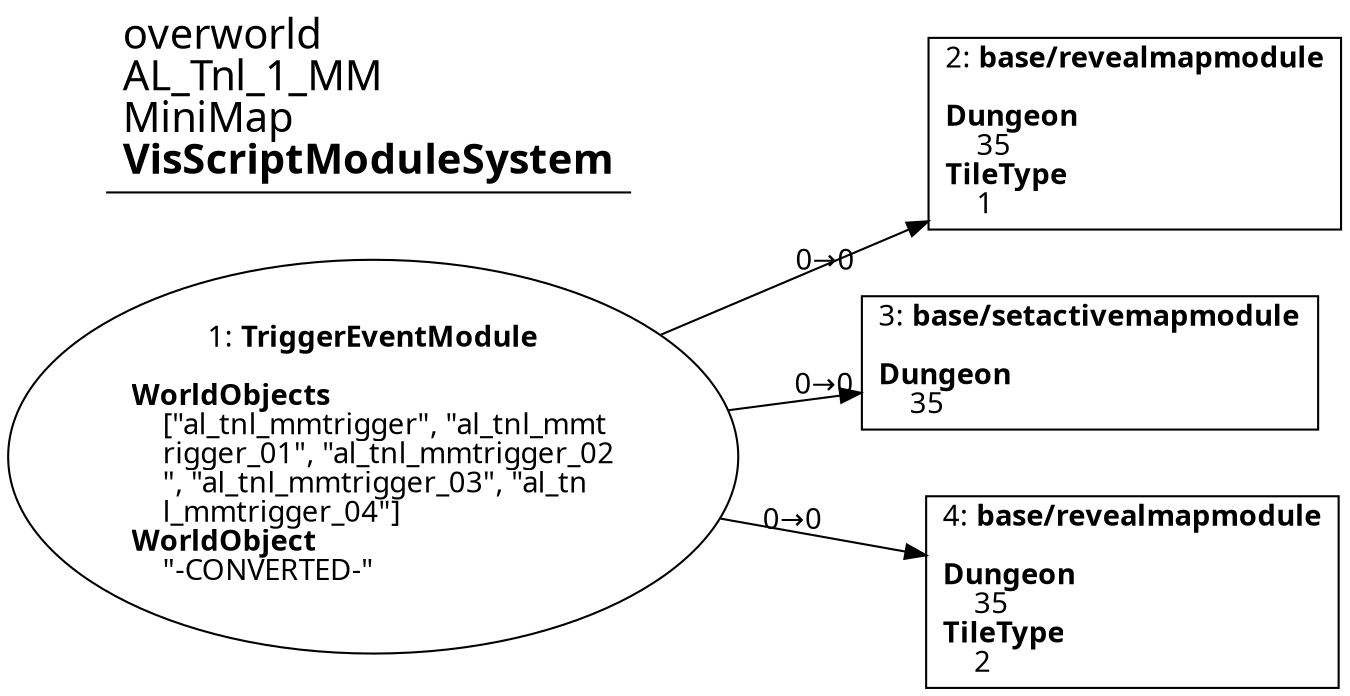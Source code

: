 digraph {
    layout = fdp;
    overlap = prism;
    sep = "+16";
    splines = spline;

    node [ shape = box ];

    graph [ fontname = "Segoe UI" ];
    node [ fontname = "Segoe UI" ];
    edge [ fontname = "Segoe UI" ];

    1 [ label = <1: <b>TriggerEventModule</b><br/><br/><b>WorldObjects</b><br align="left"/>    [&quot;al_tnl_mmtrigger&quot;, &quot;al_tnl_mmt<br align="left"/>    rigger_01&quot;, &quot;al_tnl_mmtrigger_02<br align="left"/>    &quot;, &quot;al_tnl_mmtrigger_03&quot;, &quot;al_tn<br align="left"/>    l_mmtrigger_04&quot;]<br align="left"/><b>WorldObject</b><br align="left"/>    &quot;-CONVERTED-&quot;<br align="left"/>> ];
    1 [ shape = oval ]
    1 [ pos = "0.294,-0.20600002!" ];
    1 -> 2 [ label = "0→0" ];
    1 -> 3 [ label = "0→0" ];
    1 -> 4 [ label = "0→0" ];

    2 [ label = <2: <b>base/revealmapmodule</b><br/><br/><b>Dungeon</b><br align="left"/>    35<br align="left"/><b>TileType</b><br align="left"/>    1<br align="left"/>> ];
    2 [ pos = "0.61800003,-0.12900001!" ];

    3 [ label = <3: <b>base/setactivemapmodule</b><br/><br/><b>Dungeon</b><br align="left"/>    35<br align="left"/>> ];
    3 [ pos = "0.60300004,-0.20600002!" ];

    4 [ label = <4: <b>base/revealmapmodule</b><br/><br/><b>Dungeon</b><br align="left"/>    35<br align="left"/><b>TileType</b><br align="left"/>    2<br align="left"/>> ];
    4 [ pos = "0.615,-0.27100003!" ];

    title [ pos = "0.293,-0.128!" ];
    title [ shape = underline ];
    title [ label = <<font point-size="20">overworld<br align="left"/>AL_Tnl_1_MM<br align="left"/>MiniMap<br align="left"/><b>VisScriptModuleSystem</b><br align="left"/></font>> ];
}
